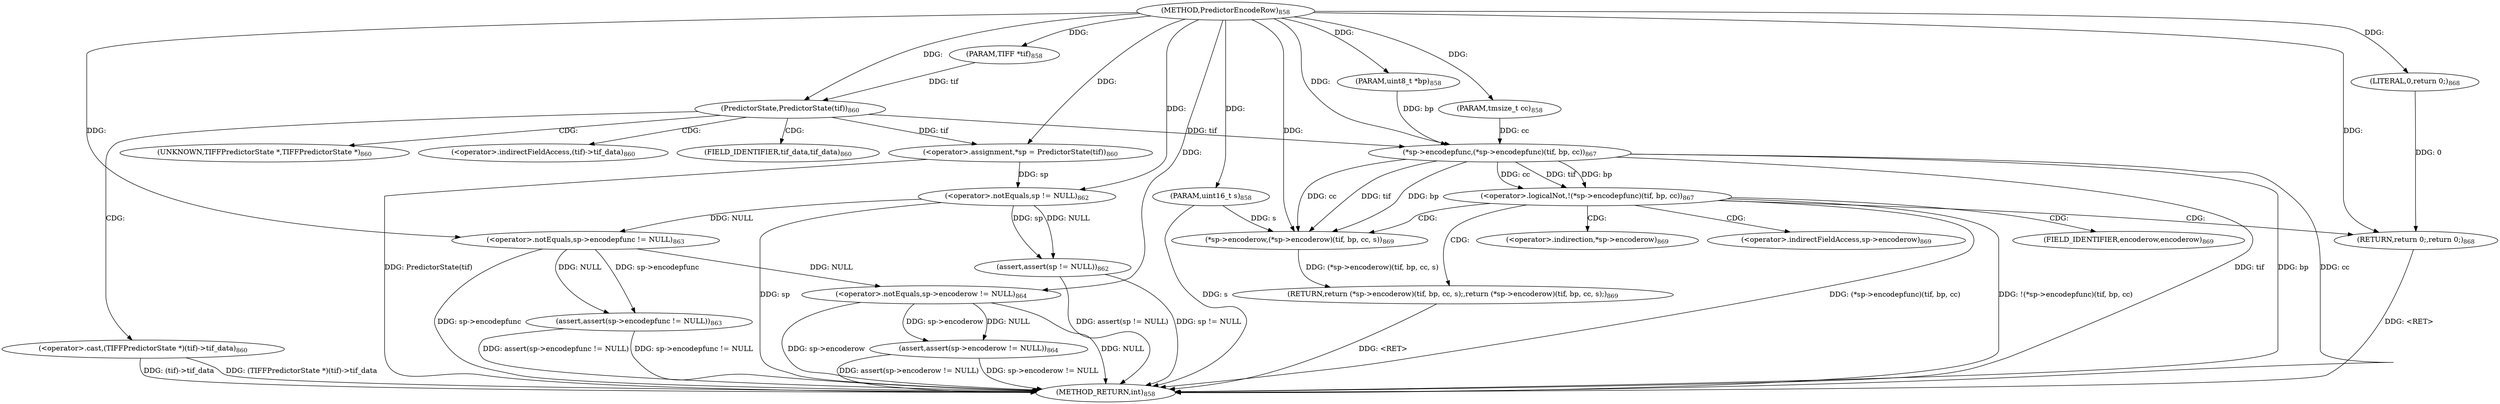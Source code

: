 digraph "PredictorEncodeRow" {  
"39046" [label = <(METHOD,PredictorEncodeRow)<SUB>858</SUB>> ]
"39102" [label = <(METHOD_RETURN,int)<SUB>858</SUB>> ]
"39047" [label = <(PARAM,TIFF *tif)<SUB>858</SUB>> ]
"39048" [label = <(PARAM,uint8_t *bp)<SUB>858</SUB>> ]
"39049" [label = <(PARAM,tmsize_t cc)<SUB>858</SUB>> ]
"39050" [label = <(PARAM,uint16_t s)<SUB>858</SUB>> ]
"39053" [label = <(&lt;operator&gt;.assignment,*sp = PredictorState(tif))<SUB>860</SUB>> ]
"39063" [label = <(assert,assert(sp != NULL))<SUB>862</SUB>> ]
"39067" [label = <(assert,assert(sp-&gt;encodepfunc != NULL))<SUB>863</SUB>> ]
"39073" [label = <(assert,assert(sp-&gt;encoderow != NULL))<SUB>864</SUB>> ]
"39092" [label = <(RETURN,return (*sp-&gt;encoderow)(tif, bp, cc, s);,return (*sp-&gt;encoderow)(tif, bp, cc, s);)<SUB>869</SUB>> ]
"39080" [label = <(&lt;operator&gt;.logicalNot,!(*sp-&gt;encodepfunc)(tif, bp, cc))<SUB>867</SUB>> ]
"39093" [label = <(*sp-&gt;encoderow,(*sp-&gt;encoderow)(tif, bp, cc, s))<SUB>869</SUB>> ]
"39055" [label = <(PredictorState,PredictorState(tif))<SUB>860</SUB>> ]
"39064" [label = <(&lt;operator&gt;.notEquals,sp != NULL)<SUB>862</SUB>> ]
"39068" [label = <(&lt;operator&gt;.notEquals,sp-&gt;encodepfunc != NULL)<SUB>863</SUB>> ]
"39074" [label = <(&lt;operator&gt;.notEquals,sp-&gt;encoderow != NULL)<SUB>864</SUB>> ]
"39090" [label = <(RETURN,return 0;,return 0;)<SUB>868</SUB>> ]
"39058" [label = <(&lt;operator&gt;.cast,(TIFFPredictorState *)(tif)-&gt;tif_data)<SUB>860</SUB>> ]
"39081" [label = <(*sp-&gt;encodepfunc,(*sp-&gt;encodepfunc)(tif, bp, cc))<SUB>867</SUB>> ]
"39091" [label = <(LITERAL,0,return 0;)<SUB>868</SUB>> ]
"39094" [label = <(&lt;operator&gt;.indirection,*sp-&gt;encoderow)<SUB>869</SUB>> ]
"39095" [label = <(&lt;operator&gt;.indirectFieldAccess,sp-&gt;encoderow)<SUB>869</SUB>> ]
"39059" [label = <(UNKNOWN,TIFFPredictorState *,TIFFPredictorState *)<SUB>860</SUB>> ]
"39060" [label = <(&lt;operator&gt;.indirectFieldAccess,(tif)-&gt;tif_data)<SUB>860</SUB>> ]
"39097" [label = <(FIELD_IDENTIFIER,encoderow,encoderow)<SUB>869</SUB>> ]
"39062" [label = <(FIELD_IDENTIFIER,tif_data,tif_data)<SUB>860</SUB>> ]
  "39090" -> "39102"  [ label = "DDG: &lt;RET&gt;"] 
  "39092" -> "39102"  [ label = "DDG: &lt;RET&gt;"] 
  "39050" -> "39102"  [ label = "DDG: s"] 
  "39053" -> "39102"  [ label = "DDG: PredictorState(tif)"] 
  "39058" -> "39102"  [ label = "DDG: (tif)-&gt;tif_data"] 
  "39058" -> "39102"  [ label = "DDG: (TIFFPredictorState *)(tif)-&gt;tif_data"] 
  "39064" -> "39102"  [ label = "DDG: sp"] 
  "39063" -> "39102"  [ label = "DDG: sp != NULL"] 
  "39063" -> "39102"  [ label = "DDG: assert(sp != NULL)"] 
  "39068" -> "39102"  [ label = "DDG: sp-&gt;encodepfunc"] 
  "39067" -> "39102"  [ label = "DDG: sp-&gt;encodepfunc != NULL"] 
  "39067" -> "39102"  [ label = "DDG: assert(sp-&gt;encodepfunc != NULL)"] 
  "39074" -> "39102"  [ label = "DDG: sp-&gt;encoderow"] 
  "39074" -> "39102"  [ label = "DDG: NULL"] 
  "39073" -> "39102"  [ label = "DDG: sp-&gt;encoderow != NULL"] 
  "39073" -> "39102"  [ label = "DDG: assert(sp-&gt;encoderow != NULL)"] 
  "39081" -> "39102"  [ label = "DDG: tif"] 
  "39081" -> "39102"  [ label = "DDG: bp"] 
  "39081" -> "39102"  [ label = "DDG: cc"] 
  "39080" -> "39102"  [ label = "DDG: (*sp-&gt;encodepfunc)(tif, bp, cc)"] 
  "39080" -> "39102"  [ label = "DDG: !(*sp-&gt;encodepfunc)(tif, bp, cc)"] 
  "39046" -> "39047"  [ label = "DDG: "] 
  "39046" -> "39048"  [ label = "DDG: "] 
  "39046" -> "39049"  [ label = "DDG: "] 
  "39046" -> "39050"  [ label = "DDG: "] 
  "39055" -> "39053"  [ label = "DDG: tif"] 
  "39093" -> "39092"  [ label = "DDG: (*sp-&gt;encoderow)(tif, bp, cc, s)"] 
  "39046" -> "39053"  [ label = "DDG: "] 
  "39064" -> "39063"  [ label = "DDG: sp"] 
  "39064" -> "39063"  [ label = "DDG: NULL"] 
  "39068" -> "39067"  [ label = "DDG: sp-&gt;encodepfunc"] 
  "39068" -> "39067"  [ label = "DDG: NULL"] 
  "39074" -> "39073"  [ label = "DDG: sp-&gt;encoderow"] 
  "39074" -> "39073"  [ label = "DDG: NULL"] 
  "39047" -> "39055"  [ label = "DDG: tif"] 
  "39046" -> "39055"  [ label = "DDG: "] 
  "39053" -> "39064"  [ label = "DDG: sp"] 
  "39046" -> "39064"  [ label = "DDG: "] 
  "39064" -> "39068"  [ label = "DDG: NULL"] 
  "39046" -> "39068"  [ label = "DDG: "] 
  "39068" -> "39074"  [ label = "DDG: NULL"] 
  "39046" -> "39074"  [ label = "DDG: "] 
  "39081" -> "39080"  [ label = "DDG: tif"] 
  "39081" -> "39080"  [ label = "DDG: bp"] 
  "39081" -> "39080"  [ label = "DDG: cc"] 
  "39091" -> "39090"  [ label = "DDG: 0"] 
  "39046" -> "39090"  [ label = "DDG: "] 
  "39081" -> "39093"  [ label = "DDG: tif"] 
  "39046" -> "39093"  [ label = "DDG: "] 
  "39081" -> "39093"  [ label = "DDG: bp"] 
  "39081" -> "39093"  [ label = "DDG: cc"] 
  "39050" -> "39093"  [ label = "DDG: s"] 
  "39055" -> "39081"  [ label = "DDG: tif"] 
  "39046" -> "39081"  [ label = "DDG: "] 
  "39048" -> "39081"  [ label = "DDG: bp"] 
  "39049" -> "39081"  [ label = "DDG: cc"] 
  "39046" -> "39091"  [ label = "DDG: "] 
  "39055" -> "39059"  [ label = "CDG: "] 
  "39055" -> "39062"  [ label = "CDG: "] 
  "39055" -> "39060"  [ label = "CDG: "] 
  "39055" -> "39058"  [ label = "CDG: "] 
  "39080" -> "39097"  [ label = "CDG: "] 
  "39080" -> "39090"  [ label = "CDG: "] 
  "39080" -> "39095"  [ label = "CDG: "] 
  "39080" -> "39093"  [ label = "CDG: "] 
  "39080" -> "39094"  [ label = "CDG: "] 
  "39080" -> "39092"  [ label = "CDG: "] 
}
